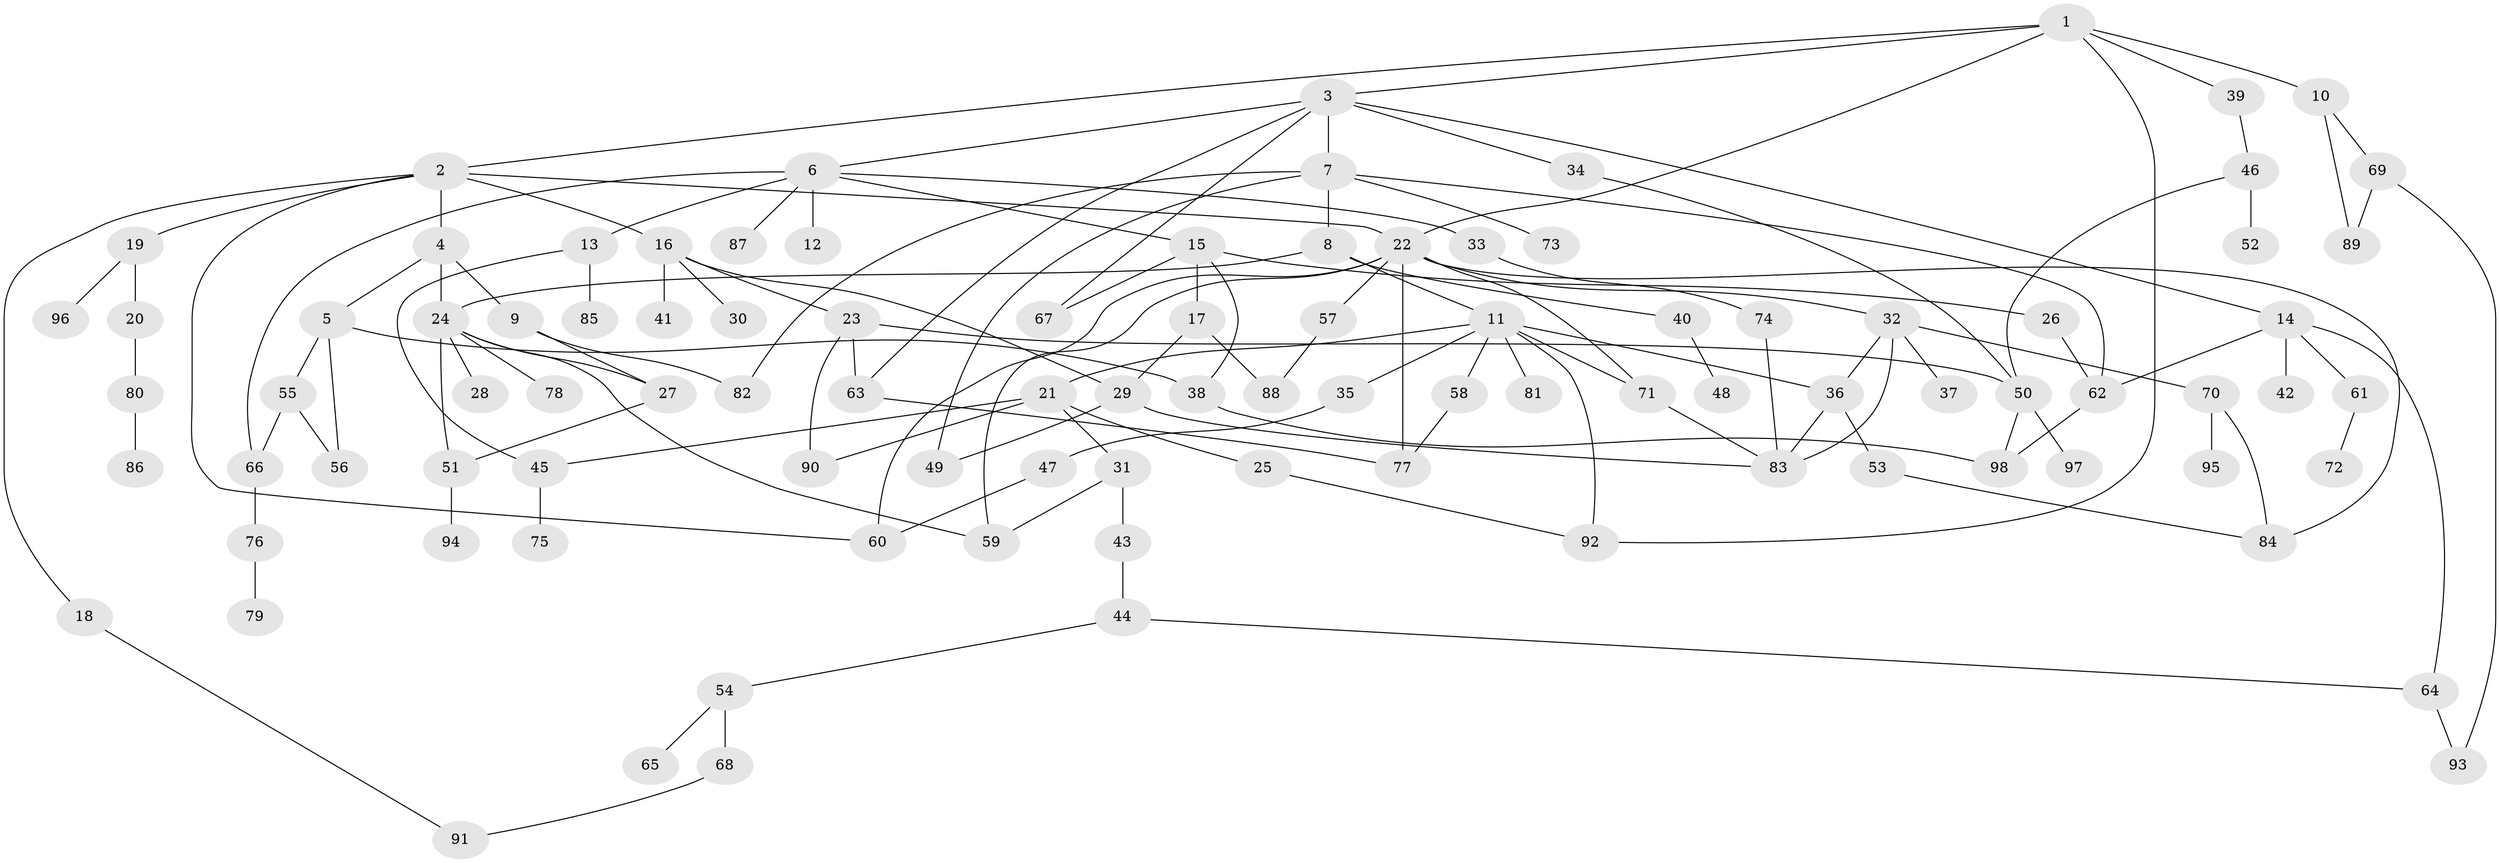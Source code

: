 // Generated by graph-tools (version 1.1) at 2025/34/03/09/25 02:34:24]
// undirected, 98 vertices, 138 edges
graph export_dot {
graph [start="1"]
  node [color=gray90,style=filled];
  1;
  2;
  3;
  4;
  5;
  6;
  7;
  8;
  9;
  10;
  11;
  12;
  13;
  14;
  15;
  16;
  17;
  18;
  19;
  20;
  21;
  22;
  23;
  24;
  25;
  26;
  27;
  28;
  29;
  30;
  31;
  32;
  33;
  34;
  35;
  36;
  37;
  38;
  39;
  40;
  41;
  42;
  43;
  44;
  45;
  46;
  47;
  48;
  49;
  50;
  51;
  52;
  53;
  54;
  55;
  56;
  57;
  58;
  59;
  60;
  61;
  62;
  63;
  64;
  65;
  66;
  67;
  68;
  69;
  70;
  71;
  72;
  73;
  74;
  75;
  76;
  77;
  78;
  79;
  80;
  81;
  82;
  83;
  84;
  85;
  86;
  87;
  88;
  89;
  90;
  91;
  92;
  93;
  94;
  95;
  96;
  97;
  98;
  1 -- 2;
  1 -- 3;
  1 -- 10;
  1 -- 39;
  1 -- 22;
  1 -- 92;
  2 -- 4;
  2 -- 16;
  2 -- 18;
  2 -- 19;
  2 -- 22;
  2 -- 60;
  3 -- 6;
  3 -- 7;
  3 -- 14;
  3 -- 34;
  3 -- 67;
  3 -- 63;
  4 -- 5;
  4 -- 9;
  4 -- 24;
  5 -- 38;
  5 -- 55;
  5 -- 56;
  6 -- 12;
  6 -- 13;
  6 -- 15;
  6 -- 33;
  6 -- 66;
  6 -- 87;
  7 -- 8;
  7 -- 49;
  7 -- 62;
  7 -- 73;
  7 -- 82;
  8 -- 11;
  8 -- 24;
  8 -- 40;
  9 -- 82;
  9 -- 27;
  10 -- 69;
  10 -- 89;
  11 -- 21;
  11 -- 35;
  11 -- 58;
  11 -- 71;
  11 -- 81;
  11 -- 92;
  11 -- 36;
  13 -- 85;
  13 -- 45;
  14 -- 42;
  14 -- 61;
  14 -- 64;
  14 -- 62;
  15 -- 17;
  15 -- 26;
  15 -- 38;
  15 -- 67;
  16 -- 23;
  16 -- 29;
  16 -- 30;
  16 -- 41;
  17 -- 88;
  17 -- 29;
  18 -- 91;
  19 -- 20;
  19 -- 96;
  20 -- 80;
  21 -- 25;
  21 -- 31;
  21 -- 45;
  21 -- 90;
  22 -- 32;
  22 -- 57;
  22 -- 60;
  22 -- 77;
  22 -- 71;
  22 -- 84;
  22 -- 59;
  23 -- 63;
  23 -- 90;
  23 -- 50;
  24 -- 27;
  24 -- 28;
  24 -- 51;
  24 -- 78;
  24 -- 59;
  25 -- 92;
  26 -- 62;
  27 -- 51;
  29 -- 83;
  29 -- 49;
  31 -- 43;
  31 -- 59;
  32 -- 36;
  32 -- 37;
  32 -- 70;
  32 -- 83;
  33 -- 74;
  34 -- 50;
  35 -- 47;
  36 -- 53;
  36 -- 83;
  38 -- 98;
  39 -- 46;
  40 -- 48;
  43 -- 44;
  44 -- 54;
  44 -- 64;
  45 -- 75;
  46 -- 50;
  46 -- 52;
  47 -- 60;
  50 -- 97;
  50 -- 98;
  51 -- 94;
  53 -- 84;
  54 -- 65;
  54 -- 68;
  55 -- 56;
  55 -- 66;
  57 -- 88;
  58 -- 77;
  61 -- 72;
  62 -- 98;
  63 -- 77;
  64 -- 93;
  66 -- 76;
  68 -- 91;
  69 -- 89;
  69 -- 93;
  70 -- 84;
  70 -- 95;
  71 -- 83;
  74 -- 83;
  76 -- 79;
  80 -- 86;
}
